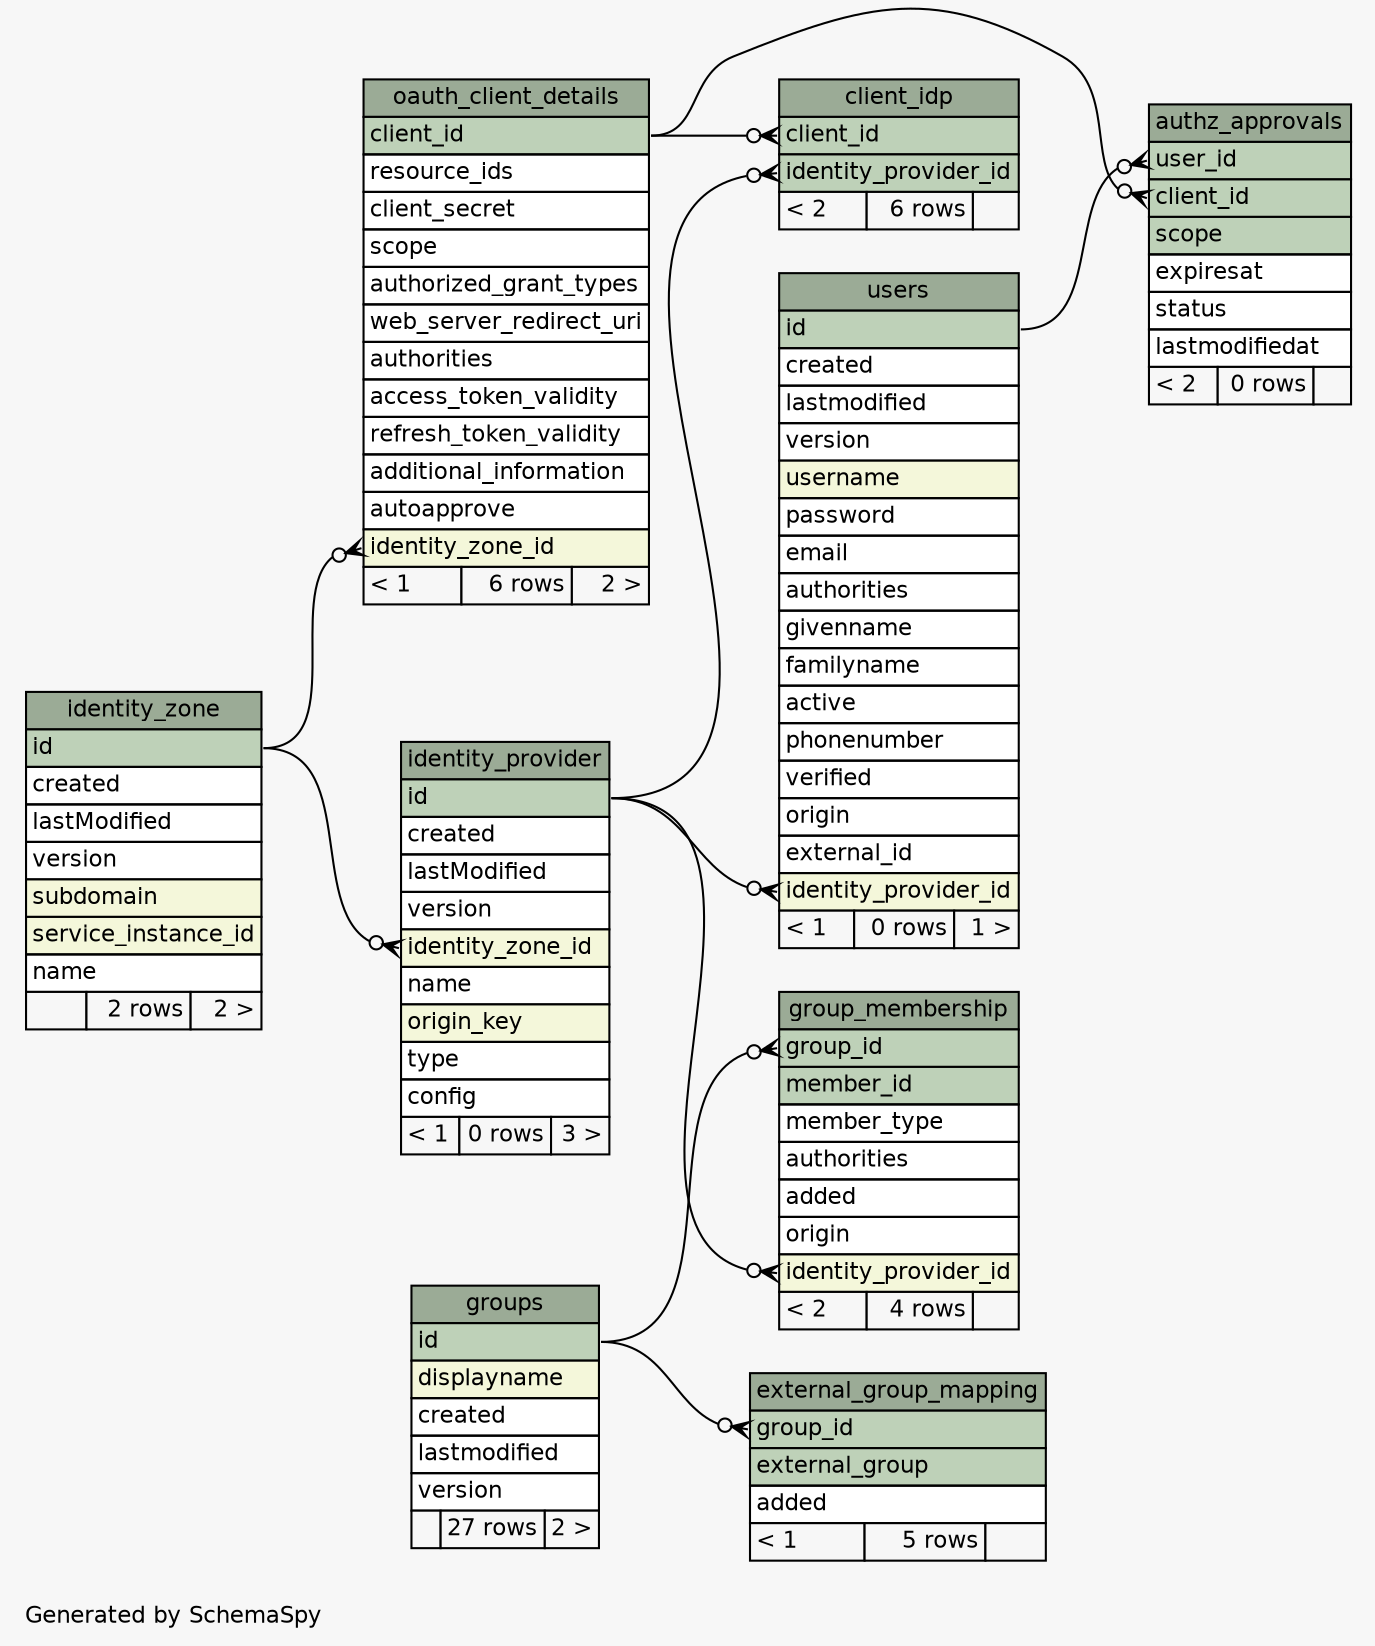 // dot 2.36.0 on Mac OS X 10.9.2
// SchemaSpy rev 590
digraph "largeRelationshipsDiagram" {
  graph [
    rankdir="RL"
    bgcolor="#f7f7f7"
    label="\nGenerated by SchemaSpy"
    labeljust="l"
    nodesep="0.18"
    ranksep="0.46"
    fontname="Helvetica"
    fontsize="11"
  ];
  node [
    fontname="Helvetica"
    fontsize="11"
    shape="plaintext"
  ];
  edge [
    arrowsize="0.8"
  ];
  "authz_approvals" [
    label=<
    <TABLE BORDER="0" CELLBORDER="1" CELLSPACING="0" BGCOLOR="#ffffff">
      <TR><TD COLSPAN="3" BGCOLOR="#9bab96" ALIGN="CENTER">authz_approvals</TD></TR>
      <TR><TD PORT="user_id" COLSPAN="3" BGCOLOR="#bed1b8" ALIGN="LEFT">user_id</TD></TR>
      <TR><TD PORT="client_id" COLSPAN="3" BGCOLOR="#bed1b8" ALIGN="LEFT">client_id</TD></TR>
      <TR><TD PORT="scope" COLSPAN="3" BGCOLOR="#bed1b8" ALIGN="LEFT">scope</TD></TR>
      <TR><TD PORT="expiresat" COLSPAN="3" ALIGN="LEFT">expiresat</TD></TR>
      <TR><TD PORT="status" COLSPAN="3" ALIGN="LEFT">status</TD></TR>
      <TR><TD PORT="lastmodifiedat" COLSPAN="3" ALIGN="LEFT">lastmodifiedat</TD></TR>
      <TR><TD ALIGN="LEFT" BGCOLOR="#f7f7f7">&lt; 2</TD><TD ALIGN="RIGHT" BGCOLOR="#f7f7f7">0 rows</TD><TD ALIGN="RIGHT" BGCOLOR="#f7f7f7">  </TD></TR>
    </TABLE>>
    URL="tables/authz_approvals.html"
    tooltip="authz_approvals"
  ];
  "client_idp" [
    label=<
    <TABLE BORDER="0" CELLBORDER="1" CELLSPACING="0" BGCOLOR="#ffffff">
      <TR><TD COLSPAN="3" BGCOLOR="#9bab96" ALIGN="CENTER">client_idp</TD></TR>
      <TR><TD PORT="client_id" COLSPAN="3" BGCOLOR="#bed1b8" ALIGN="LEFT">client_id</TD></TR>
      <TR><TD PORT="identity_provider_id" COLSPAN="3" BGCOLOR="#bed1b8" ALIGN="LEFT">identity_provider_id</TD></TR>
      <TR><TD ALIGN="LEFT" BGCOLOR="#f7f7f7">&lt; 2</TD><TD ALIGN="RIGHT" BGCOLOR="#f7f7f7">6 rows</TD><TD ALIGN="RIGHT" BGCOLOR="#f7f7f7">  </TD></TR>
    </TABLE>>
    URL="tables/client_idp.html"
    tooltip="client_idp"
  ];
  "external_group_mapping" [
    label=<
    <TABLE BORDER="0" CELLBORDER="1" CELLSPACING="0" BGCOLOR="#ffffff">
      <TR><TD COLSPAN="3" BGCOLOR="#9bab96" ALIGN="CENTER">external_group_mapping</TD></TR>
      <TR><TD PORT="group_id" COLSPAN="3" BGCOLOR="#bed1b8" ALIGN="LEFT">group_id</TD></TR>
      <TR><TD PORT="external_group" COLSPAN="3" BGCOLOR="#bed1b8" ALIGN="LEFT">external_group</TD></TR>
      <TR><TD PORT="added" COLSPAN="3" ALIGN="LEFT">added</TD></TR>
      <TR><TD ALIGN="LEFT" BGCOLOR="#f7f7f7">&lt; 1</TD><TD ALIGN="RIGHT" BGCOLOR="#f7f7f7">5 rows</TD><TD ALIGN="RIGHT" BGCOLOR="#f7f7f7">  </TD></TR>
    </TABLE>>
    URL="tables/external_group_mapping.html"
    tooltip="external_group_mapping"
  ];
  "group_membership" [
    label=<
    <TABLE BORDER="0" CELLBORDER="1" CELLSPACING="0" BGCOLOR="#ffffff">
      <TR><TD COLSPAN="3" BGCOLOR="#9bab96" ALIGN="CENTER">group_membership</TD></TR>
      <TR><TD PORT="group_id" COLSPAN="3" BGCOLOR="#bed1b8" ALIGN="LEFT">group_id</TD></TR>
      <TR><TD PORT="member_id" COLSPAN="3" BGCOLOR="#bed1b8" ALIGN="LEFT">member_id</TD></TR>
      <TR><TD PORT="member_type" COLSPAN="3" ALIGN="LEFT">member_type</TD></TR>
      <TR><TD PORT="authorities" COLSPAN="3" ALIGN="LEFT">authorities</TD></TR>
      <TR><TD PORT="added" COLSPAN="3" ALIGN="LEFT">added</TD></TR>
      <TR><TD PORT="origin" COLSPAN="3" ALIGN="LEFT">origin</TD></TR>
      <TR><TD PORT="identity_provider_id" COLSPAN="3" BGCOLOR="#f4f7da" ALIGN="LEFT">identity_provider_id</TD></TR>
      <TR><TD ALIGN="LEFT" BGCOLOR="#f7f7f7">&lt; 2</TD><TD ALIGN="RIGHT" BGCOLOR="#f7f7f7">4 rows</TD><TD ALIGN="RIGHT" BGCOLOR="#f7f7f7">  </TD></TR>
    </TABLE>>
    URL="tables/group_membership.html"
    tooltip="group_membership"
  ];
  "groups" [
    label=<
    <TABLE BORDER="0" CELLBORDER="1" CELLSPACING="0" BGCOLOR="#ffffff">
      <TR><TD COLSPAN="3" BGCOLOR="#9bab96" ALIGN="CENTER">groups</TD></TR>
      <TR><TD PORT="id" COLSPAN="3" BGCOLOR="#bed1b8" ALIGN="LEFT">id</TD></TR>
      <TR><TD PORT="displayname" COLSPAN="3" BGCOLOR="#f4f7da" ALIGN="LEFT">displayname</TD></TR>
      <TR><TD PORT="created" COLSPAN="3" ALIGN="LEFT">created</TD></TR>
      <TR><TD PORT="lastmodified" COLSPAN="3" ALIGN="LEFT">lastmodified</TD></TR>
      <TR><TD PORT="version" COLSPAN="3" ALIGN="LEFT">version</TD></TR>
      <TR><TD ALIGN="LEFT" BGCOLOR="#f7f7f7">  </TD><TD ALIGN="RIGHT" BGCOLOR="#f7f7f7">27 rows</TD><TD ALIGN="RIGHT" BGCOLOR="#f7f7f7">2 &gt;</TD></TR>
    </TABLE>>
    URL="tables/groups.html"
    tooltip="groups"
  ];
  "identity_provider" [
    label=<
    <TABLE BORDER="0" CELLBORDER="1" CELLSPACING="0" BGCOLOR="#ffffff">
      <TR><TD COLSPAN="3" BGCOLOR="#9bab96" ALIGN="CENTER">identity_provider</TD></TR>
      <TR><TD PORT="id" COLSPAN="3" BGCOLOR="#bed1b8" ALIGN="LEFT">id</TD></TR>
      <TR><TD PORT="created" COLSPAN="3" ALIGN="LEFT">created</TD></TR>
      <TR><TD PORT="lastModified" COLSPAN="3" ALIGN="LEFT">lastModified</TD></TR>
      <TR><TD PORT="version" COLSPAN="3" ALIGN="LEFT">version</TD></TR>
      <TR><TD PORT="identity_zone_id" COLSPAN="3" BGCOLOR="#f4f7da" ALIGN="LEFT">identity_zone_id</TD></TR>
      <TR><TD PORT="name" COLSPAN="3" ALIGN="LEFT">name</TD></TR>
      <TR><TD PORT="origin_key" COLSPAN="3" BGCOLOR="#f4f7da" ALIGN="LEFT">origin_key</TD></TR>
      <TR><TD PORT="type" COLSPAN="3" ALIGN="LEFT">type</TD></TR>
      <TR><TD PORT="config" COLSPAN="3" ALIGN="LEFT">config</TD></TR>
      <TR><TD ALIGN="LEFT" BGCOLOR="#f7f7f7">&lt; 1</TD><TD ALIGN="RIGHT" BGCOLOR="#f7f7f7">0 rows</TD><TD ALIGN="RIGHT" BGCOLOR="#f7f7f7">3 &gt;</TD></TR>
    </TABLE>>
    URL="tables/identity_provider.html"
    tooltip="identity_provider"
  ];
  "identity_zone" [
    label=<
    <TABLE BORDER="0" CELLBORDER="1" CELLSPACING="0" BGCOLOR="#ffffff">
      <TR><TD COLSPAN="3" BGCOLOR="#9bab96" ALIGN="CENTER">identity_zone</TD></TR>
      <TR><TD PORT="id" COLSPAN="3" BGCOLOR="#bed1b8" ALIGN="LEFT">id</TD></TR>
      <TR><TD PORT="created" COLSPAN="3" ALIGN="LEFT">created</TD></TR>
      <TR><TD PORT="lastModified" COLSPAN="3" ALIGN="LEFT">lastModified</TD></TR>
      <TR><TD PORT="version" COLSPAN="3" ALIGN="LEFT">version</TD></TR>
      <TR><TD PORT="subdomain" COLSPAN="3" BGCOLOR="#f4f7da" ALIGN="LEFT">subdomain</TD></TR>
      <TR><TD PORT="service_instance_id" COLSPAN="3" BGCOLOR="#f4f7da" ALIGN="LEFT">service_instance_id</TD></TR>
      <TR><TD PORT="name" COLSPAN="3" ALIGN="LEFT">name</TD></TR>
      <TR><TD ALIGN="LEFT" BGCOLOR="#f7f7f7">  </TD><TD ALIGN="RIGHT" BGCOLOR="#f7f7f7">2 rows</TD><TD ALIGN="RIGHT" BGCOLOR="#f7f7f7">2 &gt;</TD></TR>
    </TABLE>>
    URL="tables/identity_zone.html"
    tooltip="identity_zone"
  ];
  "oauth_client_details" [
    label=<
    <TABLE BORDER="0" CELLBORDER="1" CELLSPACING="0" BGCOLOR="#ffffff">
      <TR><TD COLSPAN="3" BGCOLOR="#9bab96" ALIGN="CENTER">oauth_client_details</TD></TR>
      <TR><TD PORT="client_id" COLSPAN="3" BGCOLOR="#bed1b8" ALIGN="LEFT">client_id</TD></TR>
      <TR><TD PORT="resource_ids" COLSPAN="3" ALIGN="LEFT">resource_ids</TD></TR>
      <TR><TD PORT="client_secret" COLSPAN="3" ALIGN="LEFT">client_secret</TD></TR>
      <TR><TD PORT="scope" COLSPAN="3" ALIGN="LEFT">scope</TD></TR>
      <TR><TD PORT="authorized_grant_types" COLSPAN="3" ALIGN="LEFT">authorized_grant_types</TD></TR>
      <TR><TD PORT="web_server_redirect_uri" COLSPAN="3" ALIGN="LEFT">web_server_redirect_uri</TD></TR>
      <TR><TD PORT="authorities" COLSPAN="3" ALIGN="LEFT">authorities</TD></TR>
      <TR><TD PORT="access_token_validity" COLSPAN="3" ALIGN="LEFT">access_token_validity</TD></TR>
      <TR><TD PORT="refresh_token_validity" COLSPAN="3" ALIGN="LEFT">refresh_token_validity</TD></TR>
      <TR><TD PORT="additional_information" COLSPAN="3" ALIGN="LEFT">additional_information</TD></TR>
      <TR><TD PORT="autoapprove" COLSPAN="3" ALIGN="LEFT">autoapprove</TD></TR>
      <TR><TD PORT="identity_zone_id" COLSPAN="3" BGCOLOR="#f4f7da" ALIGN="LEFT">identity_zone_id</TD></TR>
      <TR><TD ALIGN="LEFT" BGCOLOR="#f7f7f7">&lt; 1</TD><TD ALIGN="RIGHT" BGCOLOR="#f7f7f7">6 rows</TD><TD ALIGN="RIGHT" BGCOLOR="#f7f7f7">2 &gt;</TD></TR>
    </TABLE>>
    URL="tables/oauth_client_details.html"
    tooltip="oauth_client_details"
  ];
  "users" [
    label=<
    <TABLE BORDER="0" CELLBORDER="1" CELLSPACING="0" BGCOLOR="#ffffff">
      <TR><TD COLSPAN="3" BGCOLOR="#9bab96" ALIGN="CENTER">users</TD></TR>
      <TR><TD PORT="id" COLSPAN="3" BGCOLOR="#bed1b8" ALIGN="LEFT">id</TD></TR>
      <TR><TD PORT="created" COLSPAN="3" ALIGN="LEFT">created</TD></TR>
      <TR><TD PORT="lastmodified" COLSPAN="3" ALIGN="LEFT">lastmodified</TD></TR>
      <TR><TD PORT="version" COLSPAN="3" ALIGN="LEFT">version</TD></TR>
      <TR><TD PORT="username" COLSPAN="3" BGCOLOR="#f4f7da" ALIGN="LEFT">username</TD></TR>
      <TR><TD PORT="password" COLSPAN="3" ALIGN="LEFT">password</TD></TR>
      <TR><TD PORT="email" COLSPAN="3" ALIGN="LEFT">email</TD></TR>
      <TR><TD PORT="authorities" COLSPAN="3" ALIGN="LEFT">authorities</TD></TR>
      <TR><TD PORT="givenname" COLSPAN="3" ALIGN="LEFT">givenname</TD></TR>
      <TR><TD PORT="familyname" COLSPAN="3" ALIGN="LEFT">familyname</TD></TR>
      <TR><TD PORT="active" COLSPAN="3" ALIGN="LEFT">active</TD></TR>
      <TR><TD PORT="phonenumber" COLSPAN="3" ALIGN="LEFT">phonenumber</TD></TR>
      <TR><TD PORT="verified" COLSPAN="3" ALIGN="LEFT">verified</TD></TR>
      <TR><TD PORT="origin" COLSPAN="3" ALIGN="LEFT">origin</TD></TR>
      <TR><TD PORT="external_id" COLSPAN="3" ALIGN="LEFT">external_id</TD></TR>
      <TR><TD PORT="identity_provider_id" COLSPAN="3" BGCOLOR="#f4f7da" ALIGN="LEFT">identity_provider_id</TD></TR>
      <TR><TD ALIGN="LEFT" BGCOLOR="#f7f7f7">&lt; 1</TD><TD ALIGN="RIGHT" BGCOLOR="#f7f7f7">0 rows</TD><TD ALIGN="RIGHT" BGCOLOR="#f7f7f7">1 &gt;</TD></TR>
    </TABLE>>
    URL="tables/users.html"
    tooltip="users"
  ];
  "authz_approvals":"client_id":w -> "oauth_client_details":"client_id":e [arrowhead=none dir=back arrowtail=crowodot];
  "authz_approvals":"user_id":w -> "users":"id":e [arrowhead=none dir=back arrowtail=crowodot];
  "client_idp":"client_id":w -> "oauth_client_details":"client_id":e [arrowhead=none dir=back arrowtail=crowodot];
  "client_idp":"identity_provider_id":w -> "identity_provider":"id":e [arrowhead=none dir=back arrowtail=crowodot];
  "external_group_mapping":"group_id":w -> "groups":"id":e [arrowhead=none dir=back arrowtail=crowodot];
  "group_membership":"group_id":w -> "groups":"id":e [arrowhead=none dir=back arrowtail=crowodot];
  "group_membership":"identity_provider_id":w -> "identity_provider":"id":e [arrowhead=none dir=back arrowtail=crowodot];
  "identity_provider":"identity_zone_id":w -> "identity_zone":"id":e [arrowhead=none dir=back arrowtail=crowodot];
  "oauth_client_details":"identity_zone_id":w -> "identity_zone":"id":e [arrowhead=none dir=back arrowtail=crowodot];
  "users":"identity_provider_id":w -> "identity_provider":"id":e [arrowhead=none dir=back arrowtail=crowodot];
}
